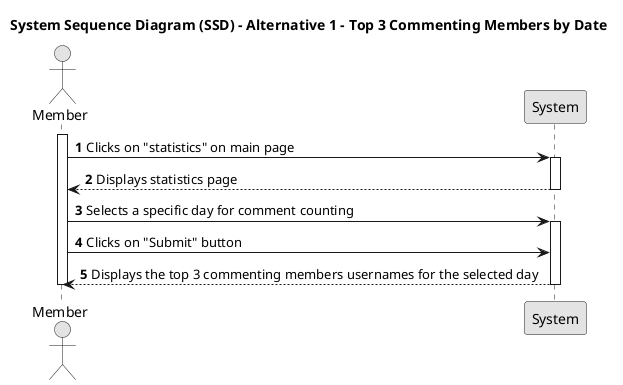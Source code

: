     @startuml SSD1
    skinparam monochrome true
    skinparam packageStyle rectangle
    skinparam shadowing false

    title System Sequence Diagram (SSD) - Alternative 1 - Top 3 Commenting Members by Date 

    autonumber

    actor "Member" as Member
    participant "System" as System

    activate Member

        Member -> System: Clicks on "statistics" on main page
        activate System

        System --> Member: Displays statistics page
        deactivate System

        Member -> System: Selects a specific day for comment counting    
        activate System
        Member -> System: Clicks on "Submit" button

        System --> Member: Displays the top 3 commenting members usernames for the selected day
        deactivate System

    deactivate Member

    @enduml

